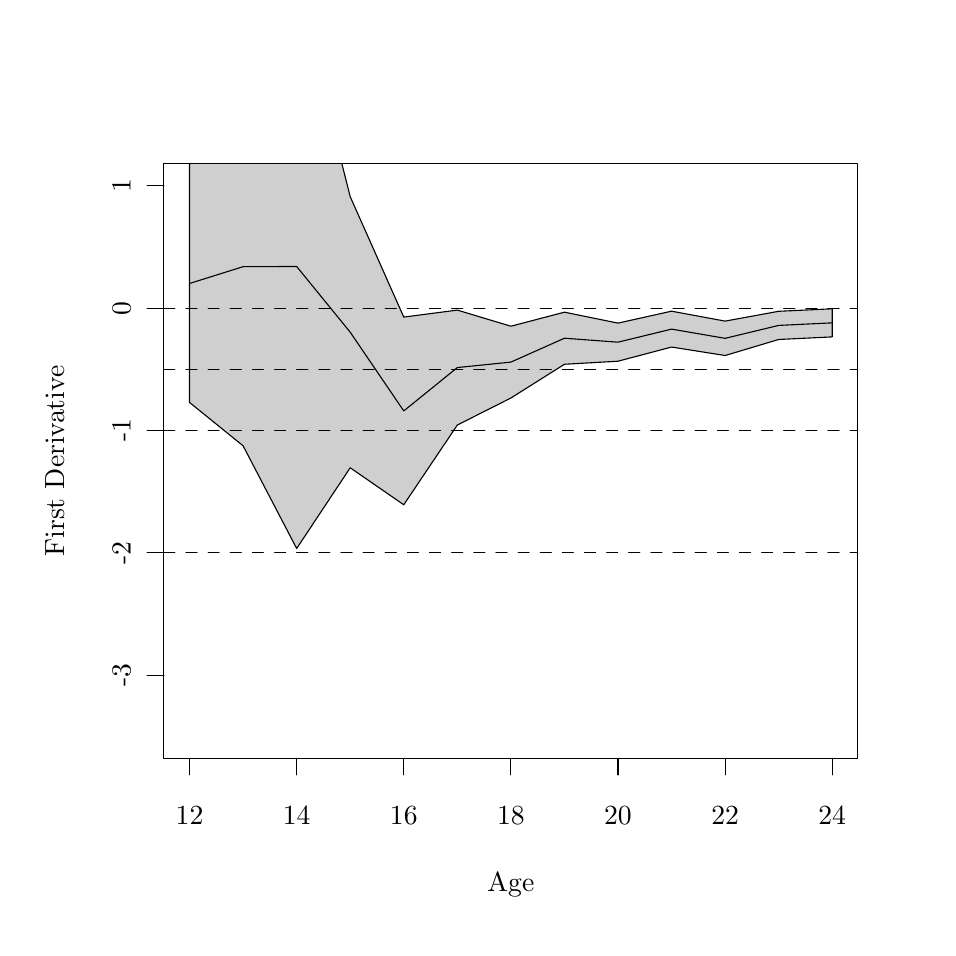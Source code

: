 % Created by tikzDevice version 0.6.1 on 2011-11-07 09:56:19
% !TEX encoding = UTF-8 Unicode
\begin{tikzpicture}[x=1pt,y=1pt]
\definecolor[named]{drawColor}{rgb}{0.00,0.00,0.00}
\definecolor[named]{fillColor}{rgb}{1.00,1.00,1.00}
\fill[color=fillColor,] (0,0) rectangle (325.21,325.21);
\begin{scope}
\path[clip] ( 49.20, 61.20) rectangle (300.01,276.01);
\definecolor[named]{drawColor}{rgb}{0.05,0.00,0.33}
\definecolor[named]{drawColor}{rgb}{0.00,0.00,0.00}

\draw[color=drawColor,line cap=round,line join=round,fill opacity=0.00,] ( 58.49,232.77) --
	( 77.84,238.84) --
	( 97.20,238.91) --
	(116.55,215.16) --
	(135.90,186.72) --
	(155.25,202.39) --
	(174.61,204.36) --
	(193.96,212.99) --
	(213.31,211.56) --
	(232.67,216.28) --
	(252.02,212.95) --
	(271.37,217.62) --
	(290.73,218.54);
\end{scope}
\begin{scope}
\path[clip] (  0.00,  0.00) rectangle (325.21,325.21);
\definecolor[named]{drawColor}{rgb}{0.05,0.00,0.33}
\definecolor[named]{drawColor}{rgb}{0.00,0.00,0.00}

\draw[color=drawColor,line cap=round,line join=round,fill opacity=0.00,] ( 58.49, 61.20) -- (290.73, 61.20);

\draw[color=drawColor,line cap=round,line join=round,fill opacity=0.00,] ( 58.49, 61.20) -- ( 58.49, 55.20);

\draw[color=drawColor,line cap=round,line join=round,fill opacity=0.00,] ( 97.20, 61.20) -- ( 97.20, 55.20);

\draw[color=drawColor,line cap=round,line join=round,fill opacity=0.00,] (135.90, 61.20) -- (135.90, 55.20);

\draw[color=drawColor,line cap=round,line join=round,fill opacity=0.00,] (174.61, 61.20) -- (174.61, 55.20);

\draw[color=drawColor,line cap=round,line join=round,fill opacity=0.00,] (213.31, 61.20) -- (213.31, 55.20);

\draw[color=drawColor,line cap=round,line join=round,fill opacity=0.00,] (252.02, 61.20) -- (252.02, 55.20);

\draw[color=drawColor,line cap=round,line join=round,fill opacity=0.00,] (290.73, 61.20) -- (290.73, 55.20);

\node[color=drawColor,anchor=base,inner sep=0pt, outer sep=0pt, scale=  1.00] at ( 58.49, 37.20) {12%
};

\node[color=drawColor,anchor=base,inner sep=0pt, outer sep=0pt, scale=  1.00] at ( 97.20, 37.20) {14%
};

\node[color=drawColor,anchor=base,inner sep=0pt, outer sep=0pt, scale=  1.00] at (135.90, 37.20) {16%
};

\node[color=drawColor,anchor=base,inner sep=0pt, outer sep=0pt, scale=  1.00] at (174.61, 37.20) {18%
};

\node[color=drawColor,anchor=base,inner sep=0pt, outer sep=0pt, scale=  1.00] at (213.31, 37.20) {20%
};

\node[color=drawColor,anchor=base,inner sep=0pt, outer sep=0pt, scale=  1.00] at (252.02, 37.20) {22%
};

\node[color=drawColor,anchor=base,inner sep=0pt, outer sep=0pt, scale=  1.00] at (290.73, 37.20) {24%
};

\draw[color=drawColor,line cap=round,line join=round,fill opacity=0.00,] ( 49.20, 91.26) -- ( 49.20,268.06);

\draw[color=drawColor,line cap=round,line join=round,fill opacity=0.00,] ( 49.20, 91.26) -- ( 43.20, 91.26);

\draw[color=drawColor,line cap=round,line join=round,fill opacity=0.00,] ( 49.20,135.46) -- ( 43.20,135.46);

\draw[color=drawColor,line cap=round,line join=round,fill opacity=0.00,] ( 49.20,179.66) -- ( 43.20,179.66);

\draw[color=drawColor,line cap=round,line join=round,fill opacity=0.00,] ( 49.20,223.86) -- ( 43.20,223.86);

\draw[color=drawColor,line cap=round,line join=round,fill opacity=0.00,] ( 49.20,268.06) -- ( 43.20,268.06);

\node[rotate= 90.00,color=drawColor,anchor=base,inner sep=0pt, outer sep=0pt, scale=  1.00] at ( 37.20, 91.26) {-3%
};

\node[rotate= 90.00,color=drawColor,anchor=base,inner sep=0pt, outer sep=0pt, scale=  1.00] at ( 37.20,135.46) {-2%
};

\node[rotate= 90.00,color=drawColor,anchor=base,inner sep=0pt, outer sep=0pt, scale=  1.00] at ( 37.20,179.66) {-1%
};

\node[rotate= 90.00,color=drawColor,anchor=base,inner sep=0pt, outer sep=0pt, scale=  1.00] at ( 37.20,223.86) {0%
};

\node[rotate= 90.00,color=drawColor,anchor=base,inner sep=0pt, outer sep=0pt, scale=  1.00] at ( 37.20,268.06) {1%
};

\draw[color=drawColor,line cap=round,line join=round,fill opacity=0.00,] ( 49.20, 61.20) --
	(300.01, 61.20) --
	(300.01,276.01) --
	( 49.20,276.01) --
	( 49.20, 61.20);
\end{scope}
\begin{scope}
\path[clip] (  0.00,  0.00) rectangle (325.21,325.21);
\definecolor[named]{drawColor}{rgb}{0.05,0.00,0.33}
\definecolor[named]{drawColor}{rgb}{0.00,0.00,0.00}

\node[color=drawColor,anchor=base,inner sep=0pt, outer sep=0pt, scale=  1.00] at (174.61, 13.20) {Age%
};

\node[rotate= 90.00,color=drawColor,anchor=base,inner sep=0pt, outer sep=0pt, scale=  1.00] at ( 13.20,168.61) {First Derivative%
};
\end{scope}
\begin{scope}
\path[clip] ( 49.20, 61.20) rectangle (300.01,276.01);
\definecolor[named]{drawColor}{rgb}{0.05,0.00,0.33}
\definecolor[named]{drawColor}{rgb}{0.00,0.00,0.00}
\definecolor[named]{fillColor}{rgb}{0.00,0.00,0.00}

\draw[color=drawColor,line cap=round,line join=round,fill=fillColor,fill opacity=0.19,] ( 58.49,189.79) --
	( 77.84,174.11) --
	( 97.20,137.01) --
	(116.55,166.18) --
	(135.90,152.81) --
	(155.25,181.62) --
	(174.61,191.38) --
	(193.96,203.58) --
	(213.31,204.68) --
	(232.67,209.80) --
	(252.02,206.74) --
	(271.37,212.53) --
	(290.73,213.47) --
	(290.73,223.62) --
	(271.37,222.72) --
	(252.02,219.17) --
	(232.67,222.76) --
	(213.31,218.45) --
	(193.96,222.40) --
	(174.61,217.33) --
	(155.25,223.15) --
	(135.90,220.63) --
	(116.55,264.13) --
	(101.13,325.21) --
	( 89.09,325.21) --
	( 77.84,303.57) --
	( 58.49,275.76) --
	cycle;

\draw[color=drawColor,dash pattern=on 4pt off 4pt ,line cap=round,line join=round,fill opacity=0.00,] ( 49.20,223.86) -- (300.01,223.86);

\draw[color=drawColor,dash pattern=on 4pt off 4pt ,line cap=round,line join=round,fill opacity=0.00,] ( 49.20,201.76) -- (300.01,201.76);

\draw[color=drawColor,dash pattern=on 4pt off 4pt ,line cap=round,line join=round,fill opacity=0.00,] ( 49.20,179.66) -- (300.01,179.66);

\draw[color=drawColor,dash pattern=on 4pt off 4pt ,line cap=round,line join=round,fill opacity=0.00,] ( 49.20,135.46) -- (300.01,135.46);
\end{scope}
\end{tikzpicture}
